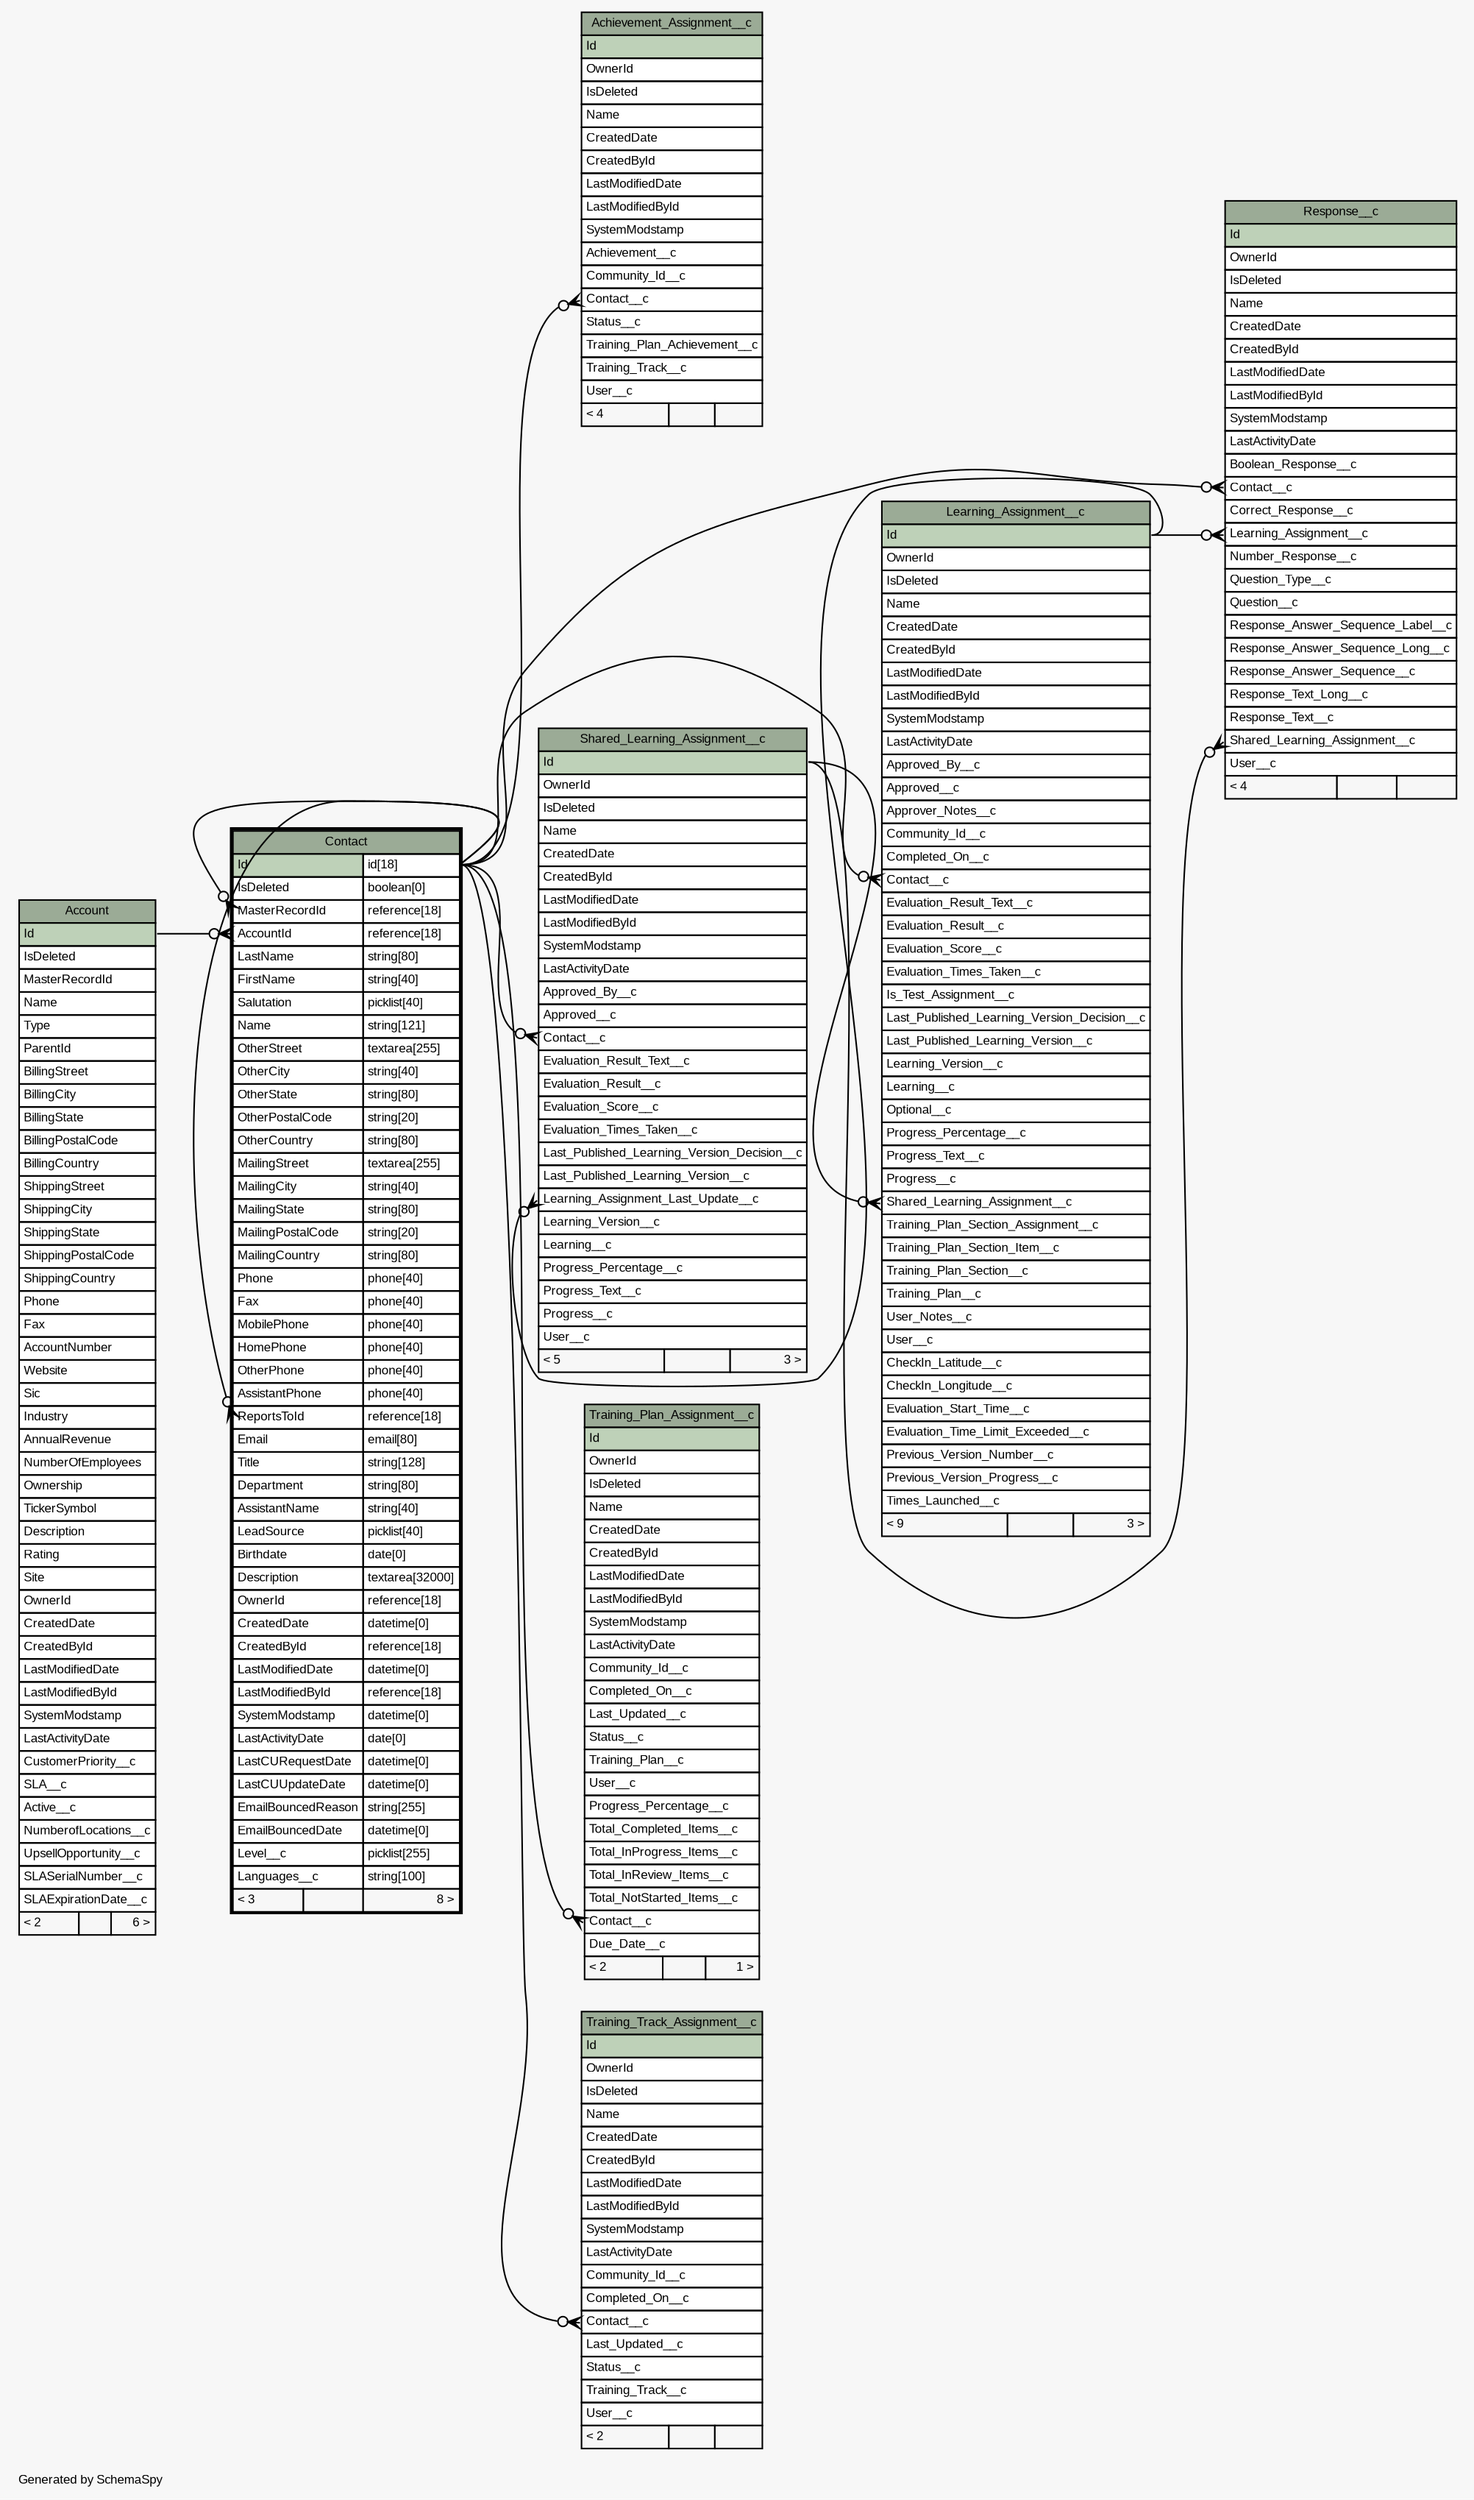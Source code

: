 // dot 2.36.0 on Mac OS X 10.10.3
// SchemaSpy rev 590
digraph "oneDegreeRelationshipsDiagram" {
  graph [
    rankdir="RL"
    bgcolor="#f7f7f7"
    label="\nGenerated by SchemaSpy"
    labeljust="l"
    nodesep="0.18"
    ranksep="0.46"
    fontname="Arial"
    fontsize="8"
  ];
  node [
    fontname="Arial"
    fontsize="8"
    shape="plaintext"
  ];
  edge [
    arrowsize="0.8"
  ];
  "Achievement_Assignment__c":"Contact__c":w -> "Contact":"Id.type":e [arrowhead=none dir=back arrowtail=crowodot];
  "Contact":"AccountId":w -> "Account":"Id":e [arrowhead=none dir=back arrowtail=crowodot];
  "Contact":"MasterRecordId":w -> "Contact":"Id.type":e [arrowhead=none dir=back arrowtail=crowodot];
  "Contact":"ReportsToId":w -> "Contact":"Id.type":e [arrowhead=none dir=back arrowtail=crowodot];
  "Learning_Assignment__c":"Contact__c":w -> "Contact":"Id.type":e [arrowhead=none dir=back arrowtail=crowodot];
  "Learning_Assignment__c":"Shared_Learning_Assignment__c":w -> "Shared_Learning_Assignment__c":"Id":e [arrowhead=none dir=back arrowtail=crowodot];
  "Response__c":"Contact__c":w -> "Contact":"Id.type":e [arrowhead=none dir=back arrowtail=crowodot];
  "Response__c":"Learning_Assignment__c":w -> "Learning_Assignment__c":"Id":e [arrowhead=none dir=back arrowtail=crowodot];
  "Response__c":"Shared_Learning_Assignment__c":w -> "Shared_Learning_Assignment__c":"Id":e [arrowhead=none dir=back arrowtail=crowodot];
  "Shared_Learning_Assignment__c":"Contact__c":w -> "Contact":"Id.type":e [arrowhead=none dir=back arrowtail=crowodot];
  "Shared_Learning_Assignment__c":"Learning_Assignment_Last_Update__c":w -> "Learning_Assignment__c":"Id":e [arrowhead=none dir=back arrowtail=crowodot];
  "Training_Plan_Assignment__c":"Contact__c":w -> "Contact":"Id.type":e [arrowhead=none dir=back arrowtail=crowodot];
  "Training_Track_Assignment__c":"Contact__c":w -> "Contact":"Id.type":e [arrowhead=none dir=back arrowtail=crowodot];
  "Account" [
    label=<
    <TABLE BORDER="0" CELLBORDER="1" CELLSPACING="0" BGCOLOR="#ffffff">
      <TR><TD COLSPAN="3" BGCOLOR="#9bab96" ALIGN="CENTER">Account</TD></TR>
      <TR><TD PORT="Id" COLSPAN="3" BGCOLOR="#bed1b8" ALIGN="LEFT">Id</TD></TR>
      <TR><TD PORT="IsDeleted" COLSPAN="3" ALIGN="LEFT">IsDeleted</TD></TR>
      <TR><TD PORT="MasterRecordId" COLSPAN="3" ALIGN="LEFT">MasterRecordId</TD></TR>
      <TR><TD PORT="Name" COLSPAN="3" ALIGN="LEFT">Name</TD></TR>
      <TR><TD PORT="Type" COLSPAN="3" ALIGN="LEFT">Type</TD></TR>
      <TR><TD PORT="ParentId" COLSPAN="3" ALIGN="LEFT">ParentId</TD></TR>
      <TR><TD PORT="BillingStreet" COLSPAN="3" ALIGN="LEFT">BillingStreet</TD></TR>
      <TR><TD PORT="BillingCity" COLSPAN="3" ALIGN="LEFT">BillingCity</TD></TR>
      <TR><TD PORT="BillingState" COLSPAN="3" ALIGN="LEFT">BillingState</TD></TR>
      <TR><TD PORT="BillingPostalCode" COLSPAN="3" ALIGN="LEFT">BillingPostalCode</TD></TR>
      <TR><TD PORT="BillingCountry" COLSPAN="3" ALIGN="LEFT">BillingCountry</TD></TR>
      <TR><TD PORT="ShippingStreet" COLSPAN="3" ALIGN="LEFT">ShippingStreet</TD></TR>
      <TR><TD PORT="ShippingCity" COLSPAN="3" ALIGN="LEFT">ShippingCity</TD></TR>
      <TR><TD PORT="ShippingState" COLSPAN="3" ALIGN="LEFT">ShippingState</TD></TR>
      <TR><TD PORT="ShippingPostalCode" COLSPAN="3" ALIGN="LEFT">ShippingPostalCode</TD></TR>
      <TR><TD PORT="ShippingCountry" COLSPAN="3" ALIGN="LEFT">ShippingCountry</TD></TR>
      <TR><TD PORT="Phone" COLSPAN="3" ALIGN="LEFT">Phone</TD></TR>
      <TR><TD PORT="Fax" COLSPAN="3" ALIGN="LEFT">Fax</TD></TR>
      <TR><TD PORT="AccountNumber" COLSPAN="3" ALIGN="LEFT">AccountNumber</TD></TR>
      <TR><TD PORT="Website" COLSPAN="3" ALIGN="LEFT">Website</TD></TR>
      <TR><TD PORT="Sic" COLSPAN="3" ALIGN="LEFT">Sic</TD></TR>
      <TR><TD PORT="Industry" COLSPAN="3" ALIGN="LEFT">Industry</TD></TR>
      <TR><TD PORT="AnnualRevenue" COLSPAN="3" ALIGN="LEFT">AnnualRevenue</TD></TR>
      <TR><TD PORT="NumberOfEmployees" COLSPAN="3" ALIGN="LEFT">NumberOfEmployees</TD></TR>
      <TR><TD PORT="Ownership" COLSPAN="3" ALIGN="LEFT">Ownership</TD></TR>
      <TR><TD PORT="TickerSymbol" COLSPAN="3" ALIGN="LEFT">TickerSymbol</TD></TR>
      <TR><TD PORT="Description" COLSPAN="3" ALIGN="LEFT">Description</TD></TR>
      <TR><TD PORT="Rating" COLSPAN="3" ALIGN="LEFT">Rating</TD></TR>
      <TR><TD PORT="Site" COLSPAN="3" ALIGN="LEFT">Site</TD></TR>
      <TR><TD PORT="OwnerId" COLSPAN="3" ALIGN="LEFT">OwnerId</TD></TR>
      <TR><TD PORT="CreatedDate" COLSPAN="3" ALIGN="LEFT">CreatedDate</TD></TR>
      <TR><TD PORT="CreatedById" COLSPAN="3" ALIGN="LEFT">CreatedById</TD></TR>
      <TR><TD PORT="LastModifiedDate" COLSPAN="3" ALIGN="LEFT">LastModifiedDate</TD></TR>
      <TR><TD PORT="LastModifiedById" COLSPAN="3" ALIGN="LEFT">LastModifiedById</TD></TR>
      <TR><TD PORT="SystemModstamp" COLSPAN="3" ALIGN="LEFT">SystemModstamp</TD></TR>
      <TR><TD PORT="LastActivityDate" COLSPAN="3" ALIGN="LEFT">LastActivityDate</TD></TR>
      <TR><TD PORT="CustomerPriority__c" COLSPAN="3" ALIGN="LEFT">CustomerPriority__c</TD></TR>
      <TR><TD PORT="SLA__c" COLSPAN="3" ALIGN="LEFT">SLA__c</TD></TR>
      <TR><TD PORT="Active__c" COLSPAN="3" ALIGN="LEFT">Active__c</TD></TR>
      <TR><TD PORT="NumberofLocations__c" COLSPAN="3" ALIGN="LEFT">NumberofLocations__c</TD></TR>
      <TR><TD PORT="UpsellOpportunity__c" COLSPAN="3" ALIGN="LEFT">UpsellOpportunity__c</TD></TR>
      <TR><TD PORT="SLASerialNumber__c" COLSPAN="3" ALIGN="LEFT">SLASerialNumber__c</TD></TR>
      <TR><TD PORT="SLAExpirationDate__c" COLSPAN="3" ALIGN="LEFT">SLAExpirationDate__c</TD></TR>
      <TR><TD ALIGN="LEFT" BGCOLOR="#f7f7f7">&lt; 2</TD><TD ALIGN="RIGHT" BGCOLOR="#f7f7f7">  </TD><TD ALIGN="RIGHT" BGCOLOR="#f7f7f7">6 &gt;</TD></TR>
    </TABLE>>
    URL="Account.html"
    tooltip="Account"
  ];
  "Achievement_Assignment__c" [
    label=<
    <TABLE BORDER="0" CELLBORDER="1" CELLSPACING="0" BGCOLOR="#ffffff">
      <TR><TD COLSPAN="3" BGCOLOR="#9bab96" ALIGN="CENTER">Achievement_Assignment__c</TD></TR>
      <TR><TD PORT="Id" COLSPAN="3" BGCOLOR="#bed1b8" ALIGN="LEFT">Id</TD></TR>
      <TR><TD PORT="OwnerId" COLSPAN="3" ALIGN="LEFT">OwnerId</TD></TR>
      <TR><TD PORT="IsDeleted" COLSPAN="3" ALIGN="LEFT">IsDeleted</TD></TR>
      <TR><TD PORT="Name" COLSPAN="3" ALIGN="LEFT">Name</TD></TR>
      <TR><TD PORT="CreatedDate" COLSPAN="3" ALIGN="LEFT">CreatedDate</TD></TR>
      <TR><TD PORT="CreatedById" COLSPAN="3" ALIGN="LEFT">CreatedById</TD></TR>
      <TR><TD PORT="LastModifiedDate" COLSPAN="3" ALIGN="LEFT">LastModifiedDate</TD></TR>
      <TR><TD PORT="LastModifiedById" COLSPAN="3" ALIGN="LEFT">LastModifiedById</TD></TR>
      <TR><TD PORT="SystemModstamp" COLSPAN="3" ALIGN="LEFT">SystemModstamp</TD></TR>
      <TR><TD PORT="Achievement__c" COLSPAN="3" ALIGN="LEFT">Achievement__c</TD></TR>
      <TR><TD PORT="Community_Id__c" COLSPAN="3" ALIGN="LEFT">Community_Id__c</TD></TR>
      <TR><TD PORT="Contact__c" COLSPAN="3" ALIGN="LEFT">Contact__c</TD></TR>
      <TR><TD PORT="Status__c" COLSPAN="3" ALIGN="LEFT">Status__c</TD></TR>
      <TR><TD PORT="Training_Plan_Achievement__c" COLSPAN="3" ALIGN="LEFT">Training_Plan_Achievement__c</TD></TR>
      <TR><TD PORT="Training_Track__c" COLSPAN="3" ALIGN="LEFT">Training_Track__c</TD></TR>
      <TR><TD PORT="User__c" COLSPAN="3" ALIGN="LEFT">User__c</TD></TR>
      <TR><TD ALIGN="LEFT" BGCOLOR="#f7f7f7">&lt; 4</TD><TD ALIGN="RIGHT" BGCOLOR="#f7f7f7">  </TD><TD ALIGN="RIGHT" BGCOLOR="#f7f7f7">  </TD></TR>
    </TABLE>>
    URL="Achievement_Assignment__c.html"
    tooltip="Achievement_Assignment__c"
  ];
  "Contact" [
    label=<
    <TABLE BORDER="2" CELLBORDER="1" CELLSPACING="0" BGCOLOR="#ffffff">
      <TR><TD COLSPAN="3" BGCOLOR="#9bab96" ALIGN="CENTER">Contact</TD></TR>
      <TR><TD PORT="Id" COLSPAN="2" BGCOLOR="#bed1b8" ALIGN="LEFT">Id</TD><TD PORT="Id.type" ALIGN="LEFT">id[18]</TD></TR>
      <TR><TD PORT="IsDeleted" COLSPAN="2" ALIGN="LEFT">IsDeleted</TD><TD PORT="IsDeleted.type" ALIGN="LEFT">boolean[0]</TD></TR>
      <TR><TD PORT="MasterRecordId" COLSPAN="2" ALIGN="LEFT">MasterRecordId</TD><TD PORT="MasterRecordId.type" ALIGN="LEFT">reference[18]</TD></TR>
      <TR><TD PORT="AccountId" COLSPAN="2" ALIGN="LEFT">AccountId</TD><TD PORT="AccountId.type" ALIGN="LEFT">reference[18]</TD></TR>
      <TR><TD PORT="LastName" COLSPAN="2" ALIGN="LEFT">LastName</TD><TD PORT="LastName.type" ALIGN="LEFT">string[80]</TD></TR>
      <TR><TD PORT="FirstName" COLSPAN="2" ALIGN="LEFT">FirstName</TD><TD PORT="FirstName.type" ALIGN="LEFT">string[40]</TD></TR>
      <TR><TD PORT="Salutation" COLSPAN="2" ALIGN="LEFT">Salutation</TD><TD PORT="Salutation.type" ALIGN="LEFT">picklist[40]</TD></TR>
      <TR><TD PORT="Name" COLSPAN="2" ALIGN="LEFT">Name</TD><TD PORT="Name.type" ALIGN="LEFT">string[121]</TD></TR>
      <TR><TD PORT="OtherStreet" COLSPAN="2" ALIGN="LEFT">OtherStreet</TD><TD PORT="OtherStreet.type" ALIGN="LEFT">textarea[255]</TD></TR>
      <TR><TD PORT="OtherCity" COLSPAN="2" ALIGN="LEFT">OtherCity</TD><TD PORT="OtherCity.type" ALIGN="LEFT">string[40]</TD></TR>
      <TR><TD PORT="OtherState" COLSPAN="2" ALIGN="LEFT">OtherState</TD><TD PORT="OtherState.type" ALIGN="LEFT">string[80]</TD></TR>
      <TR><TD PORT="OtherPostalCode" COLSPAN="2" ALIGN="LEFT">OtherPostalCode</TD><TD PORT="OtherPostalCode.type" ALIGN="LEFT">string[20]</TD></TR>
      <TR><TD PORT="OtherCountry" COLSPAN="2" ALIGN="LEFT">OtherCountry</TD><TD PORT="OtherCountry.type" ALIGN="LEFT">string[80]</TD></TR>
      <TR><TD PORT="MailingStreet" COLSPAN="2" ALIGN="LEFT">MailingStreet</TD><TD PORT="MailingStreet.type" ALIGN="LEFT">textarea[255]</TD></TR>
      <TR><TD PORT="MailingCity" COLSPAN="2" ALIGN="LEFT">MailingCity</TD><TD PORT="MailingCity.type" ALIGN="LEFT">string[40]</TD></TR>
      <TR><TD PORT="MailingState" COLSPAN="2" ALIGN="LEFT">MailingState</TD><TD PORT="MailingState.type" ALIGN="LEFT">string[80]</TD></TR>
      <TR><TD PORT="MailingPostalCode" COLSPAN="2" ALIGN="LEFT">MailingPostalCode</TD><TD PORT="MailingPostalCode.type" ALIGN="LEFT">string[20]</TD></TR>
      <TR><TD PORT="MailingCountry" COLSPAN="2" ALIGN="LEFT">MailingCountry</TD><TD PORT="MailingCountry.type" ALIGN="LEFT">string[80]</TD></TR>
      <TR><TD PORT="Phone" COLSPAN="2" ALIGN="LEFT">Phone</TD><TD PORT="Phone.type" ALIGN="LEFT">phone[40]</TD></TR>
      <TR><TD PORT="Fax" COLSPAN="2" ALIGN="LEFT">Fax</TD><TD PORT="Fax.type" ALIGN="LEFT">phone[40]</TD></TR>
      <TR><TD PORT="MobilePhone" COLSPAN="2" ALIGN="LEFT">MobilePhone</TD><TD PORT="MobilePhone.type" ALIGN="LEFT">phone[40]</TD></TR>
      <TR><TD PORT="HomePhone" COLSPAN="2" ALIGN="LEFT">HomePhone</TD><TD PORT="HomePhone.type" ALIGN="LEFT">phone[40]</TD></TR>
      <TR><TD PORT="OtherPhone" COLSPAN="2" ALIGN="LEFT">OtherPhone</TD><TD PORT="OtherPhone.type" ALIGN="LEFT">phone[40]</TD></TR>
      <TR><TD PORT="AssistantPhone" COLSPAN="2" ALIGN="LEFT">AssistantPhone</TD><TD PORT="AssistantPhone.type" ALIGN="LEFT">phone[40]</TD></TR>
      <TR><TD PORT="ReportsToId" COLSPAN="2" ALIGN="LEFT">ReportsToId</TD><TD PORT="ReportsToId.type" ALIGN="LEFT">reference[18]</TD></TR>
      <TR><TD PORT="Email" COLSPAN="2" ALIGN="LEFT">Email</TD><TD PORT="Email.type" ALIGN="LEFT">email[80]</TD></TR>
      <TR><TD PORT="Title" COLSPAN="2" ALIGN="LEFT">Title</TD><TD PORT="Title.type" ALIGN="LEFT">string[128]</TD></TR>
      <TR><TD PORT="Department" COLSPAN="2" ALIGN="LEFT">Department</TD><TD PORT="Department.type" ALIGN="LEFT">string[80]</TD></TR>
      <TR><TD PORT="AssistantName" COLSPAN="2" ALIGN="LEFT">AssistantName</TD><TD PORT="AssistantName.type" ALIGN="LEFT">string[40]</TD></TR>
      <TR><TD PORT="LeadSource" COLSPAN="2" ALIGN="LEFT">LeadSource</TD><TD PORT="LeadSource.type" ALIGN="LEFT">picklist[40]</TD></TR>
      <TR><TD PORT="Birthdate" COLSPAN="2" ALIGN="LEFT">Birthdate</TD><TD PORT="Birthdate.type" ALIGN="LEFT">date[0]</TD></TR>
      <TR><TD PORT="Description" COLSPAN="2" ALIGN="LEFT">Description</TD><TD PORT="Description.type" ALIGN="LEFT">textarea[32000]</TD></TR>
      <TR><TD PORT="OwnerId" COLSPAN="2" ALIGN="LEFT">OwnerId</TD><TD PORT="OwnerId.type" ALIGN="LEFT">reference[18]</TD></TR>
      <TR><TD PORT="CreatedDate" COLSPAN="2" ALIGN="LEFT">CreatedDate</TD><TD PORT="CreatedDate.type" ALIGN="LEFT">datetime[0]</TD></TR>
      <TR><TD PORT="CreatedById" COLSPAN="2" ALIGN="LEFT">CreatedById</TD><TD PORT="CreatedById.type" ALIGN="LEFT">reference[18]</TD></TR>
      <TR><TD PORT="LastModifiedDate" COLSPAN="2" ALIGN="LEFT">LastModifiedDate</TD><TD PORT="LastModifiedDate.type" ALIGN="LEFT">datetime[0]</TD></TR>
      <TR><TD PORT="LastModifiedById" COLSPAN="2" ALIGN="LEFT">LastModifiedById</TD><TD PORT="LastModifiedById.type" ALIGN="LEFT">reference[18]</TD></TR>
      <TR><TD PORT="SystemModstamp" COLSPAN="2" ALIGN="LEFT">SystemModstamp</TD><TD PORT="SystemModstamp.type" ALIGN="LEFT">datetime[0]</TD></TR>
      <TR><TD PORT="LastActivityDate" COLSPAN="2" ALIGN="LEFT">LastActivityDate</TD><TD PORT="LastActivityDate.type" ALIGN="LEFT">date[0]</TD></TR>
      <TR><TD PORT="LastCURequestDate" COLSPAN="2" ALIGN="LEFT">LastCURequestDate</TD><TD PORT="LastCURequestDate.type" ALIGN="LEFT">datetime[0]</TD></TR>
      <TR><TD PORT="LastCUUpdateDate" COLSPAN="2" ALIGN="LEFT">LastCUUpdateDate</TD><TD PORT="LastCUUpdateDate.type" ALIGN="LEFT">datetime[0]</TD></TR>
      <TR><TD PORT="EmailBouncedReason" COLSPAN="2" ALIGN="LEFT">EmailBouncedReason</TD><TD PORT="EmailBouncedReason.type" ALIGN="LEFT">string[255]</TD></TR>
      <TR><TD PORT="EmailBouncedDate" COLSPAN="2" ALIGN="LEFT">EmailBouncedDate</TD><TD PORT="EmailBouncedDate.type" ALIGN="LEFT">datetime[0]</TD></TR>
      <TR><TD PORT="Level__c" COLSPAN="2" ALIGN="LEFT">Level__c</TD><TD PORT="Level__c.type" ALIGN="LEFT">picklist[255]</TD></TR>
      <TR><TD PORT="Languages__c" COLSPAN="2" ALIGN="LEFT">Languages__c</TD><TD PORT="Languages__c.type" ALIGN="LEFT">string[100]</TD></TR>
      <TR><TD ALIGN="LEFT" BGCOLOR="#f7f7f7">&lt; 3</TD><TD ALIGN="RIGHT" BGCOLOR="#f7f7f7">  </TD><TD ALIGN="RIGHT" BGCOLOR="#f7f7f7">8 &gt;</TD></TR>
    </TABLE>>
    URL="Contact.html"
    tooltip="Contact"
  ];
  "Learning_Assignment__c" [
    label=<
    <TABLE BORDER="0" CELLBORDER="1" CELLSPACING="0" BGCOLOR="#ffffff">
      <TR><TD COLSPAN="3" BGCOLOR="#9bab96" ALIGN="CENTER">Learning_Assignment__c</TD></TR>
      <TR><TD PORT="Id" COLSPAN="3" BGCOLOR="#bed1b8" ALIGN="LEFT">Id</TD></TR>
      <TR><TD PORT="OwnerId" COLSPAN="3" ALIGN="LEFT">OwnerId</TD></TR>
      <TR><TD PORT="IsDeleted" COLSPAN="3" ALIGN="LEFT">IsDeleted</TD></TR>
      <TR><TD PORT="Name" COLSPAN="3" ALIGN="LEFT">Name</TD></TR>
      <TR><TD PORT="CreatedDate" COLSPAN="3" ALIGN="LEFT">CreatedDate</TD></TR>
      <TR><TD PORT="CreatedById" COLSPAN="3" ALIGN="LEFT">CreatedById</TD></TR>
      <TR><TD PORT="LastModifiedDate" COLSPAN="3" ALIGN="LEFT">LastModifiedDate</TD></TR>
      <TR><TD PORT="LastModifiedById" COLSPAN="3" ALIGN="LEFT">LastModifiedById</TD></TR>
      <TR><TD PORT="SystemModstamp" COLSPAN="3" ALIGN="LEFT">SystemModstamp</TD></TR>
      <TR><TD PORT="LastActivityDate" COLSPAN="3" ALIGN="LEFT">LastActivityDate</TD></TR>
      <TR><TD PORT="Approved_By__c" COLSPAN="3" ALIGN="LEFT">Approved_By__c</TD></TR>
      <TR><TD PORT="Approved__c" COLSPAN="3" ALIGN="LEFT">Approved__c</TD></TR>
      <TR><TD PORT="Approver_Notes__c" COLSPAN="3" ALIGN="LEFT">Approver_Notes__c</TD></TR>
      <TR><TD PORT="Community_Id__c" COLSPAN="3" ALIGN="LEFT">Community_Id__c</TD></TR>
      <TR><TD PORT="Completed_On__c" COLSPAN="3" ALIGN="LEFT">Completed_On__c</TD></TR>
      <TR><TD PORT="Contact__c" COLSPAN="3" ALIGN="LEFT">Contact__c</TD></TR>
      <TR><TD PORT="Evaluation_Result_Text__c" COLSPAN="3" ALIGN="LEFT">Evaluation_Result_Text__c</TD></TR>
      <TR><TD PORT="Evaluation_Result__c" COLSPAN="3" ALIGN="LEFT">Evaluation_Result__c</TD></TR>
      <TR><TD PORT="Evaluation_Score__c" COLSPAN="3" ALIGN="LEFT">Evaluation_Score__c</TD></TR>
      <TR><TD PORT="Evaluation_Times_Taken__c" COLSPAN="3" ALIGN="LEFT">Evaluation_Times_Taken__c</TD></TR>
      <TR><TD PORT="Is_Test_Assignment__c" COLSPAN="3" ALIGN="LEFT">Is_Test_Assignment__c</TD></TR>
      <TR><TD PORT="Last_Published_Learning_Version_Decision__c" COLSPAN="3" ALIGN="LEFT">Last_Published_Learning_Version_Decision__c</TD></TR>
      <TR><TD PORT="Last_Published_Learning_Version__c" COLSPAN="3" ALIGN="LEFT">Last_Published_Learning_Version__c</TD></TR>
      <TR><TD PORT="Learning_Version__c" COLSPAN="3" ALIGN="LEFT">Learning_Version__c</TD></TR>
      <TR><TD PORT="Learning__c" COLSPAN="3" ALIGN="LEFT">Learning__c</TD></TR>
      <TR><TD PORT="Optional__c" COLSPAN="3" ALIGN="LEFT">Optional__c</TD></TR>
      <TR><TD PORT="Progress_Percentage__c" COLSPAN="3" ALIGN="LEFT">Progress_Percentage__c</TD></TR>
      <TR><TD PORT="Progress_Text__c" COLSPAN="3" ALIGN="LEFT">Progress_Text__c</TD></TR>
      <TR><TD PORT="Progress__c" COLSPAN="3" ALIGN="LEFT">Progress__c</TD></TR>
      <TR><TD PORT="Shared_Learning_Assignment__c" COLSPAN="3" ALIGN="LEFT">Shared_Learning_Assignment__c</TD></TR>
      <TR><TD PORT="Training_Plan_Section_Assignment__c" COLSPAN="3" ALIGN="LEFT">Training_Plan_Section_Assignment__c</TD></TR>
      <TR><TD PORT="Training_Plan_Section_Item__c" COLSPAN="3" ALIGN="LEFT">Training_Plan_Section_Item__c</TD></TR>
      <TR><TD PORT="Training_Plan_Section__c" COLSPAN="3" ALIGN="LEFT">Training_Plan_Section__c</TD></TR>
      <TR><TD PORT="Training_Plan__c" COLSPAN="3" ALIGN="LEFT">Training_Plan__c</TD></TR>
      <TR><TD PORT="User_Notes__c" COLSPAN="3" ALIGN="LEFT">User_Notes__c</TD></TR>
      <TR><TD PORT="User__c" COLSPAN="3" ALIGN="LEFT">User__c</TD></TR>
      <TR><TD PORT="CheckIn_Latitude__c" COLSPAN="3" ALIGN="LEFT">CheckIn_Latitude__c</TD></TR>
      <TR><TD PORT="CheckIn_Longitude__c" COLSPAN="3" ALIGN="LEFT">CheckIn_Longitude__c</TD></TR>
      <TR><TD PORT="Evaluation_Start_Time__c" COLSPAN="3" ALIGN="LEFT">Evaluation_Start_Time__c</TD></TR>
      <TR><TD PORT="Evaluation_Time_Limit_Exceeded__c" COLSPAN="3" ALIGN="LEFT">Evaluation_Time_Limit_Exceeded__c</TD></TR>
      <TR><TD PORT="Previous_Version_Number__c" COLSPAN="3" ALIGN="LEFT">Previous_Version_Number__c</TD></TR>
      <TR><TD PORT="Previous_Version_Progress__c" COLSPAN="3" ALIGN="LEFT">Previous_Version_Progress__c</TD></TR>
      <TR><TD PORT="Times_Launched__c" COLSPAN="3" ALIGN="LEFT">Times_Launched__c</TD></TR>
      <TR><TD ALIGN="LEFT" BGCOLOR="#f7f7f7">&lt; 9</TD><TD ALIGN="RIGHT" BGCOLOR="#f7f7f7">  </TD><TD ALIGN="RIGHT" BGCOLOR="#f7f7f7">3 &gt;</TD></TR>
    </TABLE>>
    URL="Learning_Assignment__c.html"
    tooltip="Learning_Assignment__c"
  ];
  "Response__c" [
    label=<
    <TABLE BORDER="0" CELLBORDER="1" CELLSPACING="0" BGCOLOR="#ffffff">
      <TR><TD COLSPAN="3" BGCOLOR="#9bab96" ALIGN="CENTER">Response__c</TD></TR>
      <TR><TD PORT="Id" COLSPAN="3" BGCOLOR="#bed1b8" ALIGN="LEFT">Id</TD></TR>
      <TR><TD PORT="OwnerId" COLSPAN="3" ALIGN="LEFT">OwnerId</TD></TR>
      <TR><TD PORT="IsDeleted" COLSPAN="3" ALIGN="LEFT">IsDeleted</TD></TR>
      <TR><TD PORT="Name" COLSPAN="3" ALIGN="LEFT">Name</TD></TR>
      <TR><TD PORT="CreatedDate" COLSPAN="3" ALIGN="LEFT">CreatedDate</TD></TR>
      <TR><TD PORT="CreatedById" COLSPAN="3" ALIGN="LEFT">CreatedById</TD></TR>
      <TR><TD PORT="LastModifiedDate" COLSPAN="3" ALIGN="LEFT">LastModifiedDate</TD></TR>
      <TR><TD PORT="LastModifiedById" COLSPAN="3" ALIGN="LEFT">LastModifiedById</TD></TR>
      <TR><TD PORT="SystemModstamp" COLSPAN="3" ALIGN="LEFT">SystemModstamp</TD></TR>
      <TR><TD PORT="LastActivityDate" COLSPAN="3" ALIGN="LEFT">LastActivityDate</TD></TR>
      <TR><TD PORT="Boolean_Response__c" COLSPAN="3" ALIGN="LEFT">Boolean_Response__c</TD></TR>
      <TR><TD PORT="Contact__c" COLSPAN="3" ALIGN="LEFT">Contact__c</TD></TR>
      <TR><TD PORT="Correct_Response__c" COLSPAN="3" ALIGN="LEFT">Correct_Response__c</TD></TR>
      <TR><TD PORT="Learning_Assignment__c" COLSPAN="3" ALIGN="LEFT">Learning_Assignment__c</TD></TR>
      <TR><TD PORT="Number_Response__c" COLSPAN="3" ALIGN="LEFT">Number_Response__c</TD></TR>
      <TR><TD PORT="Question_Type__c" COLSPAN="3" ALIGN="LEFT">Question_Type__c</TD></TR>
      <TR><TD PORT="Question__c" COLSPAN="3" ALIGN="LEFT">Question__c</TD></TR>
      <TR><TD PORT="Response_Answer_Sequence_Label__c" COLSPAN="3" ALIGN="LEFT">Response_Answer_Sequence_Label__c</TD></TR>
      <TR><TD PORT="Response_Answer_Sequence_Long__c" COLSPAN="3" ALIGN="LEFT">Response_Answer_Sequence_Long__c</TD></TR>
      <TR><TD PORT="Response_Answer_Sequence__c" COLSPAN="3" ALIGN="LEFT">Response_Answer_Sequence__c</TD></TR>
      <TR><TD PORT="Response_Text_Long__c" COLSPAN="3" ALIGN="LEFT">Response_Text_Long__c</TD></TR>
      <TR><TD PORT="Response_Text__c" COLSPAN="3" ALIGN="LEFT">Response_Text__c</TD></TR>
      <TR><TD PORT="Shared_Learning_Assignment__c" COLSPAN="3" ALIGN="LEFT">Shared_Learning_Assignment__c</TD></TR>
      <TR><TD PORT="User__c" COLSPAN="3" ALIGN="LEFT">User__c</TD></TR>
      <TR><TD ALIGN="LEFT" BGCOLOR="#f7f7f7">&lt; 4</TD><TD ALIGN="RIGHT" BGCOLOR="#f7f7f7">  </TD><TD ALIGN="RIGHT" BGCOLOR="#f7f7f7">  </TD></TR>
    </TABLE>>
    URL="Response__c.html"
    tooltip="Response__c"
  ];
  "Shared_Learning_Assignment__c" [
    label=<
    <TABLE BORDER="0" CELLBORDER="1" CELLSPACING="0" BGCOLOR="#ffffff">
      <TR><TD COLSPAN="3" BGCOLOR="#9bab96" ALIGN="CENTER">Shared_Learning_Assignment__c</TD></TR>
      <TR><TD PORT="Id" COLSPAN="3" BGCOLOR="#bed1b8" ALIGN="LEFT">Id</TD></TR>
      <TR><TD PORT="OwnerId" COLSPAN="3" ALIGN="LEFT">OwnerId</TD></TR>
      <TR><TD PORT="IsDeleted" COLSPAN="3" ALIGN="LEFT">IsDeleted</TD></TR>
      <TR><TD PORT="Name" COLSPAN="3" ALIGN="LEFT">Name</TD></TR>
      <TR><TD PORT="CreatedDate" COLSPAN="3" ALIGN="LEFT">CreatedDate</TD></TR>
      <TR><TD PORT="CreatedById" COLSPAN="3" ALIGN="LEFT">CreatedById</TD></TR>
      <TR><TD PORT="LastModifiedDate" COLSPAN="3" ALIGN="LEFT">LastModifiedDate</TD></TR>
      <TR><TD PORT="LastModifiedById" COLSPAN="3" ALIGN="LEFT">LastModifiedById</TD></TR>
      <TR><TD PORT="SystemModstamp" COLSPAN="3" ALIGN="LEFT">SystemModstamp</TD></TR>
      <TR><TD PORT="LastActivityDate" COLSPAN="3" ALIGN="LEFT">LastActivityDate</TD></TR>
      <TR><TD PORT="Approved_By__c" COLSPAN="3" ALIGN="LEFT">Approved_By__c</TD></TR>
      <TR><TD PORT="Approved__c" COLSPAN="3" ALIGN="LEFT">Approved__c</TD></TR>
      <TR><TD PORT="Contact__c" COLSPAN="3" ALIGN="LEFT">Contact__c</TD></TR>
      <TR><TD PORT="Evaluation_Result_Text__c" COLSPAN="3" ALIGN="LEFT">Evaluation_Result_Text__c</TD></TR>
      <TR><TD PORT="Evaluation_Result__c" COLSPAN="3" ALIGN="LEFT">Evaluation_Result__c</TD></TR>
      <TR><TD PORT="Evaluation_Score__c" COLSPAN="3" ALIGN="LEFT">Evaluation_Score__c</TD></TR>
      <TR><TD PORT="Evaluation_Times_Taken__c" COLSPAN="3" ALIGN="LEFT">Evaluation_Times_Taken__c</TD></TR>
      <TR><TD PORT="Last_Published_Learning_Version_Decision__c" COLSPAN="3" ALIGN="LEFT">Last_Published_Learning_Version_Decision__c</TD></TR>
      <TR><TD PORT="Last_Published_Learning_Version__c" COLSPAN="3" ALIGN="LEFT">Last_Published_Learning_Version__c</TD></TR>
      <TR><TD PORT="Learning_Assignment_Last_Update__c" COLSPAN="3" ALIGN="LEFT">Learning_Assignment_Last_Update__c</TD></TR>
      <TR><TD PORT="Learning_Version__c" COLSPAN="3" ALIGN="LEFT">Learning_Version__c</TD></TR>
      <TR><TD PORT="Learning__c" COLSPAN="3" ALIGN="LEFT">Learning__c</TD></TR>
      <TR><TD PORT="Progress_Percentage__c" COLSPAN="3" ALIGN="LEFT">Progress_Percentage__c</TD></TR>
      <TR><TD PORT="Progress_Text__c" COLSPAN="3" ALIGN="LEFT">Progress_Text__c</TD></TR>
      <TR><TD PORT="Progress__c" COLSPAN="3" ALIGN="LEFT">Progress__c</TD></TR>
      <TR><TD PORT="User__c" COLSPAN="3" ALIGN="LEFT">User__c</TD></TR>
      <TR><TD ALIGN="LEFT" BGCOLOR="#f7f7f7">&lt; 5</TD><TD ALIGN="RIGHT" BGCOLOR="#f7f7f7">  </TD><TD ALIGN="RIGHT" BGCOLOR="#f7f7f7">3 &gt;</TD></TR>
    </TABLE>>
    URL="Shared_Learning_Assignment__c.html"
    tooltip="Shared_Learning_Assignment__c"
  ];
  "Training_Plan_Assignment__c" [
    label=<
    <TABLE BORDER="0" CELLBORDER="1" CELLSPACING="0" BGCOLOR="#ffffff">
      <TR><TD COLSPAN="3" BGCOLOR="#9bab96" ALIGN="CENTER">Training_Plan_Assignment__c</TD></TR>
      <TR><TD PORT="Id" COLSPAN="3" BGCOLOR="#bed1b8" ALIGN="LEFT">Id</TD></TR>
      <TR><TD PORT="OwnerId" COLSPAN="3" ALIGN="LEFT">OwnerId</TD></TR>
      <TR><TD PORT="IsDeleted" COLSPAN="3" ALIGN="LEFT">IsDeleted</TD></TR>
      <TR><TD PORT="Name" COLSPAN="3" ALIGN="LEFT">Name</TD></TR>
      <TR><TD PORT="CreatedDate" COLSPAN="3" ALIGN="LEFT">CreatedDate</TD></TR>
      <TR><TD PORT="CreatedById" COLSPAN="3" ALIGN="LEFT">CreatedById</TD></TR>
      <TR><TD PORT="LastModifiedDate" COLSPAN="3" ALIGN="LEFT">LastModifiedDate</TD></TR>
      <TR><TD PORT="LastModifiedById" COLSPAN="3" ALIGN="LEFT">LastModifiedById</TD></TR>
      <TR><TD PORT="SystemModstamp" COLSPAN="3" ALIGN="LEFT">SystemModstamp</TD></TR>
      <TR><TD PORT="LastActivityDate" COLSPAN="3" ALIGN="LEFT">LastActivityDate</TD></TR>
      <TR><TD PORT="Community_Id__c" COLSPAN="3" ALIGN="LEFT">Community_Id__c</TD></TR>
      <TR><TD PORT="Completed_On__c" COLSPAN="3" ALIGN="LEFT">Completed_On__c</TD></TR>
      <TR><TD PORT="Last_Updated__c" COLSPAN="3" ALIGN="LEFT">Last_Updated__c</TD></TR>
      <TR><TD PORT="Status__c" COLSPAN="3" ALIGN="LEFT">Status__c</TD></TR>
      <TR><TD PORT="Training_Plan__c" COLSPAN="3" ALIGN="LEFT">Training_Plan__c</TD></TR>
      <TR><TD PORT="User__c" COLSPAN="3" ALIGN="LEFT">User__c</TD></TR>
      <TR><TD PORT="Progress_Percentage__c" COLSPAN="3" ALIGN="LEFT">Progress_Percentage__c</TD></TR>
      <TR><TD PORT="Total_Completed_Items__c" COLSPAN="3" ALIGN="LEFT">Total_Completed_Items__c</TD></TR>
      <TR><TD PORT="Total_InProgress_Items__c" COLSPAN="3" ALIGN="LEFT">Total_InProgress_Items__c</TD></TR>
      <TR><TD PORT="Total_InReview_Items__c" COLSPAN="3" ALIGN="LEFT">Total_InReview_Items__c</TD></TR>
      <TR><TD PORT="Total_NotStarted_Items__c" COLSPAN="3" ALIGN="LEFT">Total_NotStarted_Items__c</TD></TR>
      <TR><TD PORT="Contact__c" COLSPAN="3" ALIGN="LEFT">Contact__c</TD></TR>
      <TR><TD PORT="Due_Date__c" COLSPAN="3" ALIGN="LEFT">Due_Date__c</TD></TR>
      <TR><TD ALIGN="LEFT" BGCOLOR="#f7f7f7">&lt; 2</TD><TD ALIGN="RIGHT" BGCOLOR="#f7f7f7">  </TD><TD ALIGN="RIGHT" BGCOLOR="#f7f7f7">1 &gt;</TD></TR>
    </TABLE>>
    URL="Training_Plan_Assignment__c.html"
    tooltip="Training_Plan_Assignment__c"
  ];
  "Training_Track_Assignment__c" [
    label=<
    <TABLE BORDER="0" CELLBORDER="1" CELLSPACING="0" BGCOLOR="#ffffff">
      <TR><TD COLSPAN="3" BGCOLOR="#9bab96" ALIGN="CENTER">Training_Track_Assignment__c</TD></TR>
      <TR><TD PORT="Id" COLSPAN="3" BGCOLOR="#bed1b8" ALIGN="LEFT">Id</TD></TR>
      <TR><TD PORT="OwnerId" COLSPAN="3" ALIGN="LEFT">OwnerId</TD></TR>
      <TR><TD PORT="IsDeleted" COLSPAN="3" ALIGN="LEFT">IsDeleted</TD></TR>
      <TR><TD PORT="Name" COLSPAN="3" ALIGN="LEFT">Name</TD></TR>
      <TR><TD PORT="CreatedDate" COLSPAN="3" ALIGN="LEFT">CreatedDate</TD></TR>
      <TR><TD PORT="CreatedById" COLSPAN="3" ALIGN="LEFT">CreatedById</TD></TR>
      <TR><TD PORT="LastModifiedDate" COLSPAN="3" ALIGN="LEFT">LastModifiedDate</TD></TR>
      <TR><TD PORT="LastModifiedById" COLSPAN="3" ALIGN="LEFT">LastModifiedById</TD></TR>
      <TR><TD PORT="SystemModstamp" COLSPAN="3" ALIGN="LEFT">SystemModstamp</TD></TR>
      <TR><TD PORT="LastActivityDate" COLSPAN="3" ALIGN="LEFT">LastActivityDate</TD></TR>
      <TR><TD PORT="Community_Id__c" COLSPAN="3" ALIGN="LEFT">Community_Id__c</TD></TR>
      <TR><TD PORT="Completed_On__c" COLSPAN="3" ALIGN="LEFT">Completed_On__c</TD></TR>
      <TR><TD PORT="Contact__c" COLSPAN="3" ALIGN="LEFT">Contact__c</TD></TR>
      <TR><TD PORT="Last_Updated__c" COLSPAN="3" ALIGN="LEFT">Last_Updated__c</TD></TR>
      <TR><TD PORT="Status__c" COLSPAN="3" ALIGN="LEFT">Status__c</TD></TR>
      <TR><TD PORT="Training_Track__c" COLSPAN="3" ALIGN="LEFT">Training_Track__c</TD></TR>
      <TR><TD PORT="User__c" COLSPAN="3" ALIGN="LEFT">User__c</TD></TR>
      <TR><TD ALIGN="LEFT" BGCOLOR="#f7f7f7">&lt; 2</TD><TD ALIGN="RIGHT" BGCOLOR="#f7f7f7">  </TD><TD ALIGN="RIGHT" BGCOLOR="#f7f7f7">  </TD></TR>
    </TABLE>>
    URL="Training_Track_Assignment__c.html"
    tooltip="Training_Track_Assignment__c"
  ];
}
